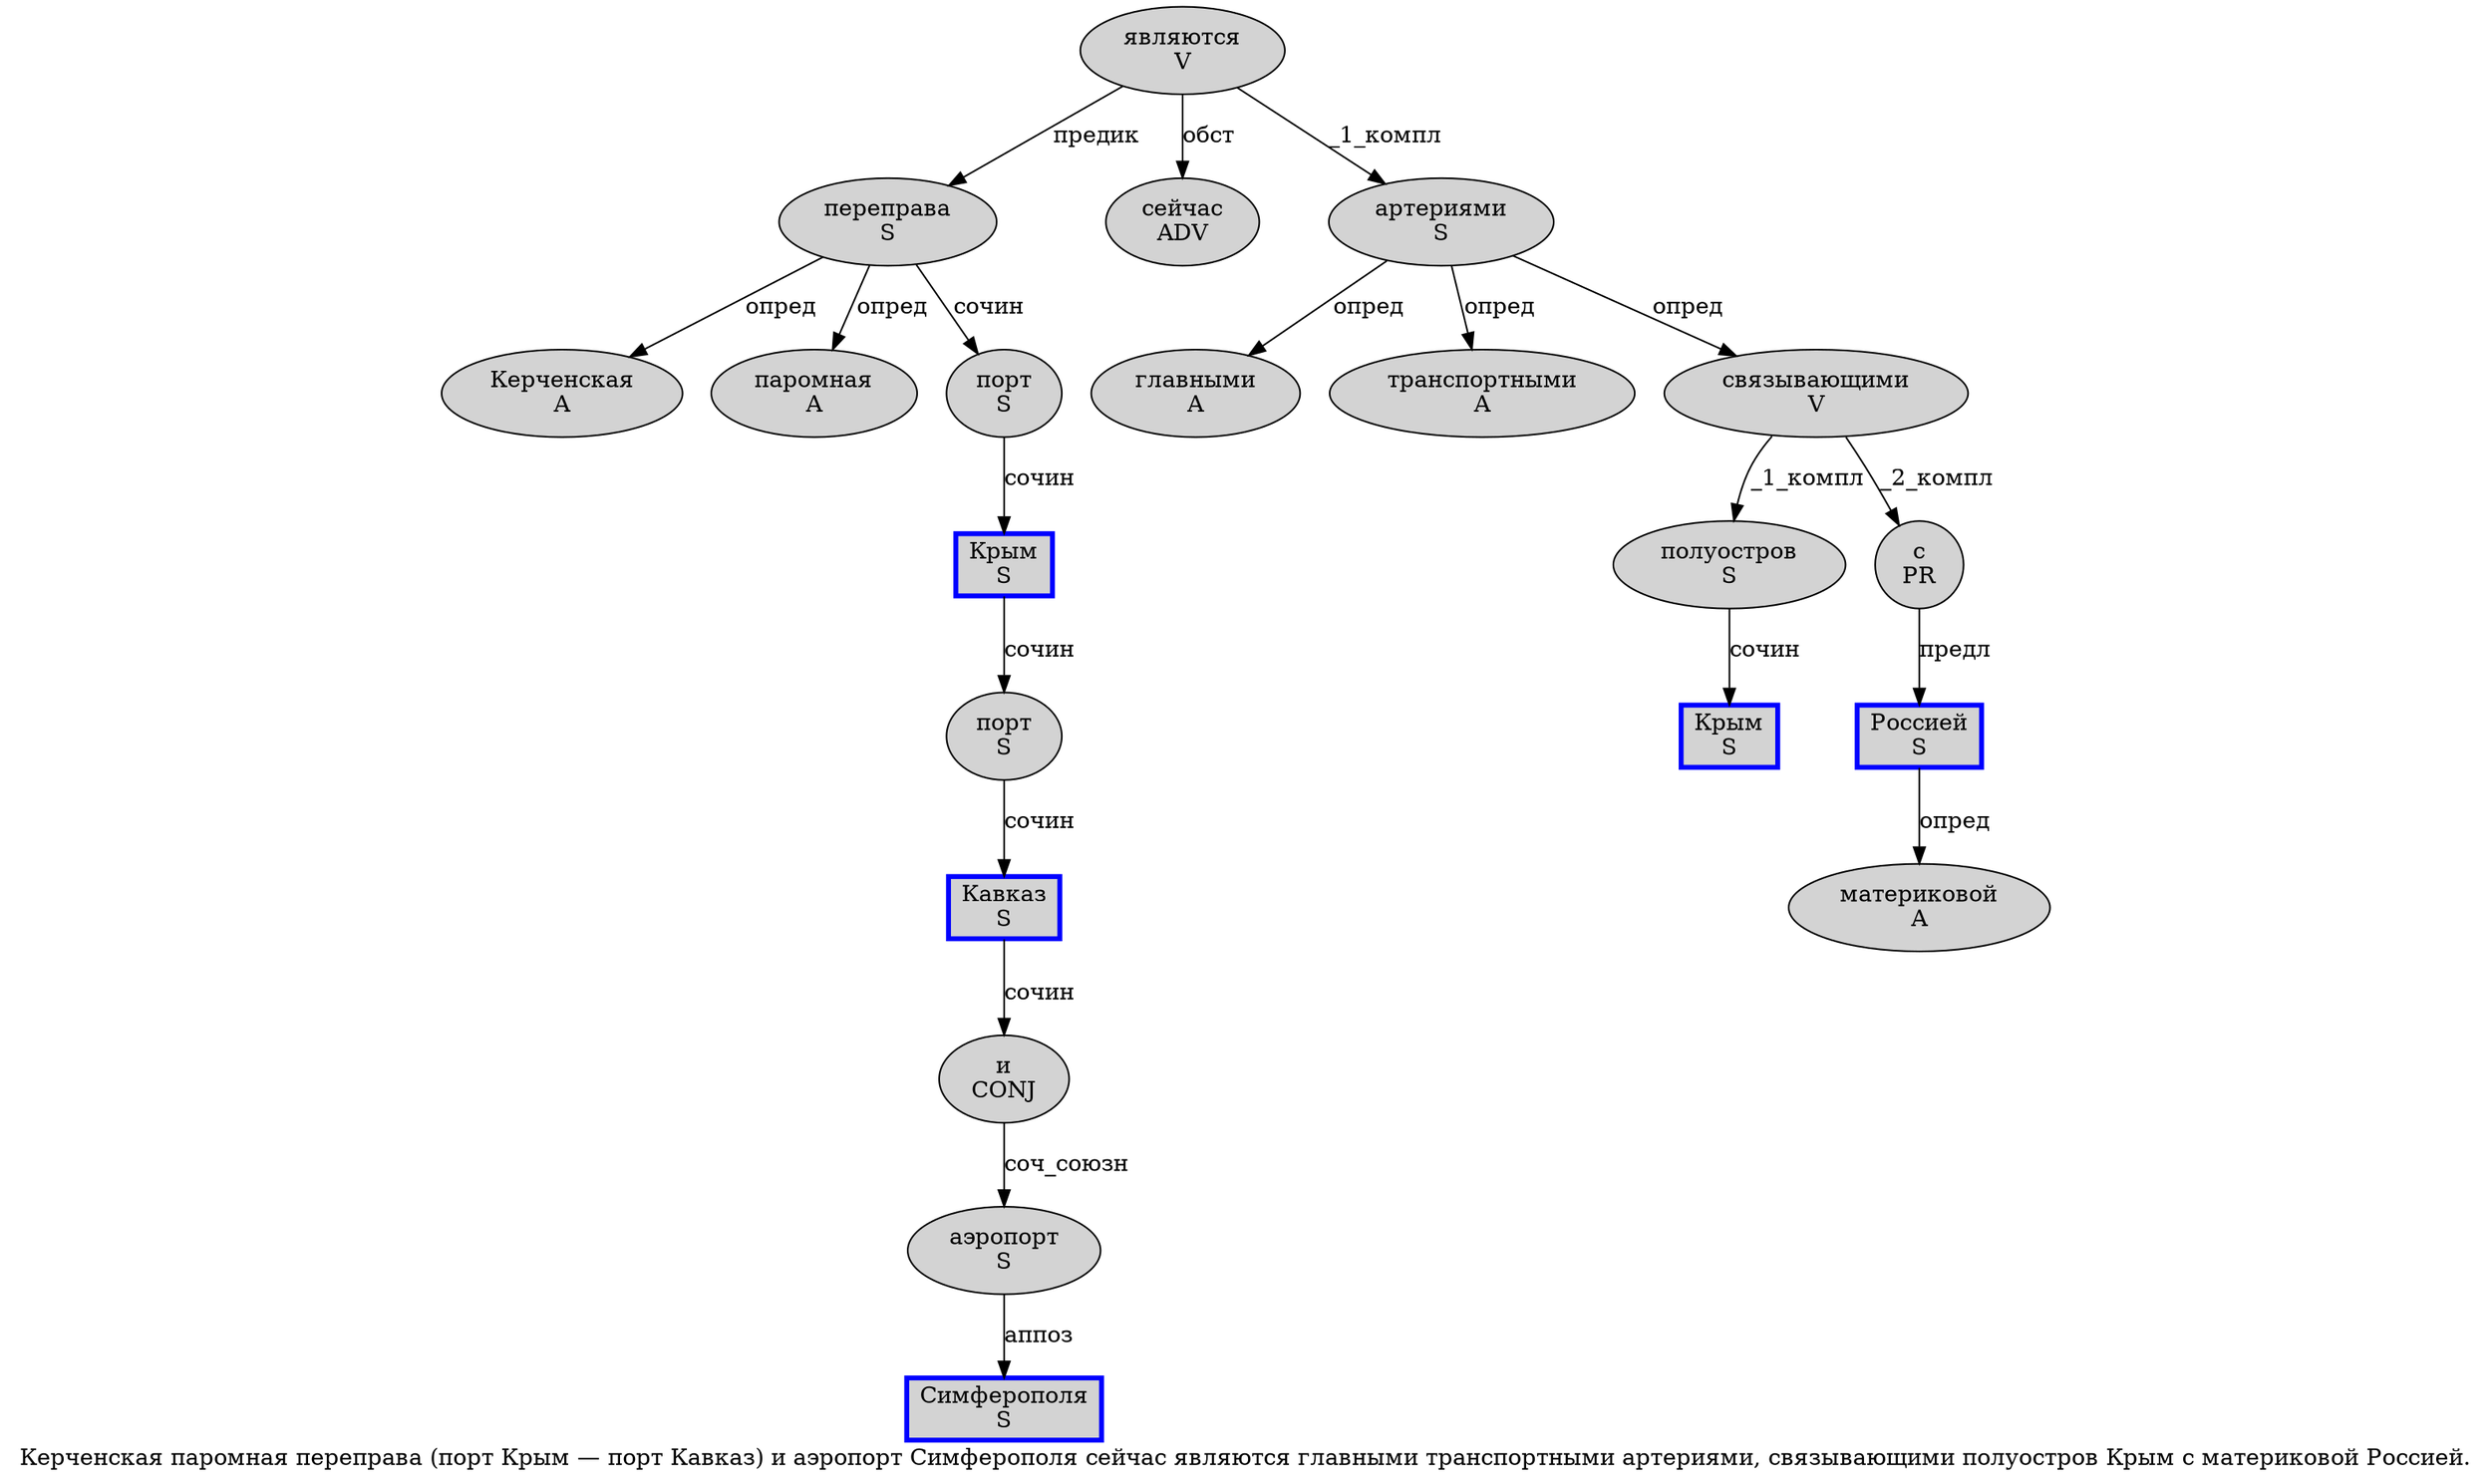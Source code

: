 digraph SENTENCE_377 {
	graph [label="Керченская паромная переправа (порт Крым — порт Кавказ) и аэропорт Симферополя сейчас являются главными транспортными артериями, связывающими полуостров Крым с материковой Россией."]
	node [style=filled]
		0 [label="Керченская
A" color="" fillcolor=lightgray penwidth=1 shape=ellipse]
		1 [label="паромная
A" color="" fillcolor=lightgray penwidth=1 shape=ellipse]
		2 [label="переправа
S" color="" fillcolor=lightgray penwidth=1 shape=ellipse]
		4 [label="порт
S" color="" fillcolor=lightgray penwidth=1 shape=ellipse]
		5 [label="Крым
S" color=blue fillcolor=lightgray penwidth=3 shape=box]
		7 [label="порт
S" color="" fillcolor=lightgray penwidth=1 shape=ellipse]
		8 [label="Кавказ
S" color=blue fillcolor=lightgray penwidth=3 shape=box]
		10 [label="и
CONJ" color="" fillcolor=lightgray penwidth=1 shape=ellipse]
		11 [label="аэропорт
S" color="" fillcolor=lightgray penwidth=1 shape=ellipse]
		12 [label="Симферополя
S" color=blue fillcolor=lightgray penwidth=3 shape=box]
		13 [label="сейчас
ADV" color="" fillcolor=lightgray penwidth=1 shape=ellipse]
		14 [label="являются
V" color="" fillcolor=lightgray penwidth=1 shape=ellipse]
		15 [label="главными
A" color="" fillcolor=lightgray penwidth=1 shape=ellipse]
		16 [label="транспортными
A" color="" fillcolor=lightgray penwidth=1 shape=ellipse]
		17 [label="артериями
S" color="" fillcolor=lightgray penwidth=1 shape=ellipse]
		19 [label="связывающими
V" color="" fillcolor=lightgray penwidth=1 shape=ellipse]
		20 [label="полуостров
S" color="" fillcolor=lightgray penwidth=1 shape=ellipse]
		21 [label="Крым
S" color=blue fillcolor=lightgray penwidth=3 shape=box]
		22 [label="с
PR" color="" fillcolor=lightgray penwidth=1 shape=ellipse]
		23 [label="материковой
A" color="" fillcolor=lightgray penwidth=1 shape=ellipse]
		24 [label="Россией
S" color=blue fillcolor=lightgray penwidth=3 shape=box]
			24 -> 23 [label="опред"]
			4 -> 5 [label="сочин"]
			8 -> 10 [label="сочин"]
			11 -> 12 [label="аппоз"]
			10 -> 11 [label="соч_союзн"]
			19 -> 20 [label="_1_компл"]
			19 -> 22 [label="_2_компл"]
			14 -> 2 [label="предик"]
			14 -> 13 [label="обст"]
			14 -> 17 [label="_1_компл"]
			2 -> 0 [label="опред"]
			2 -> 1 [label="опред"]
			2 -> 4 [label="сочин"]
			22 -> 24 [label="предл"]
			5 -> 7 [label="сочин"]
			17 -> 15 [label="опред"]
			17 -> 16 [label="опред"]
			17 -> 19 [label="опред"]
			20 -> 21 [label="сочин"]
			7 -> 8 [label="сочин"]
}